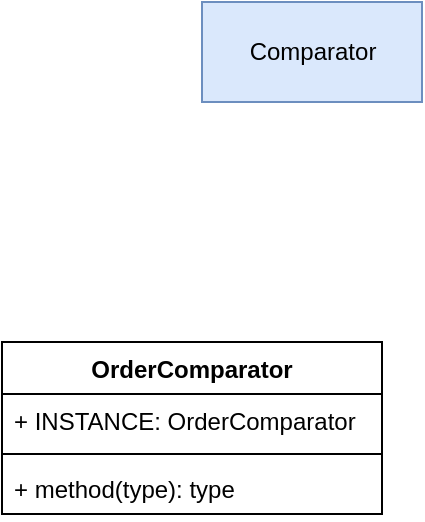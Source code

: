 <mxfile version="11.0.8" type="github"><diagram id="lD9gDl08un2Dwqc65QAU" name="第 1 页"><mxGraphModel dx="868" dy="452" grid="1" gridSize="10" guides="1" tooltips="1" connect="1" arrows="1" fold="1" page="1" pageScale="1" pageWidth="827" pageHeight="1169" math="0" shadow="0"><root><mxCell id="0"/><mxCell id="1" parent="0"/><mxCell id="EuqFj8Q9E3NR37t4KOPE-1" value="Comparator" style="html=1;fillColor=#dae8fc;strokeColor=#6c8ebf;" parent="1" vertex="1"><mxGeometry x="240" y="280" width="110" height="50" as="geometry"/></mxCell><mxCell id="VoUFPrHFynEAKyCyIDIe-1" value="OrderComparator" style="swimlane;fontStyle=1;align=center;verticalAlign=top;childLayout=stackLayout;horizontal=1;startSize=26;horizontalStack=0;resizeParent=1;resizeParentMax=0;resizeLast=0;collapsible=1;marginBottom=0;" vertex="1" parent="1"><mxGeometry x="140" y="450" width="190" height="86" as="geometry"/></mxCell><mxCell id="VoUFPrHFynEAKyCyIDIe-2" value="+ INSTANCE: OrderComparator" style="text;strokeColor=none;fillColor=none;align=left;verticalAlign=top;spacingLeft=4;spacingRight=4;overflow=hidden;rotatable=0;points=[[0,0.5],[1,0.5]];portConstraint=eastwest;" vertex="1" parent="VoUFPrHFynEAKyCyIDIe-1"><mxGeometry y="26" width="190" height="26" as="geometry"/></mxCell><mxCell id="VoUFPrHFynEAKyCyIDIe-3" value="" style="line;strokeWidth=1;fillColor=none;align=left;verticalAlign=middle;spacingTop=-1;spacingLeft=3;spacingRight=3;rotatable=0;labelPosition=right;points=[];portConstraint=eastwest;" vertex="1" parent="VoUFPrHFynEAKyCyIDIe-1"><mxGeometry y="52" width="190" height="8" as="geometry"/></mxCell><mxCell id="VoUFPrHFynEAKyCyIDIe-4" value="+ method(type): type" style="text;strokeColor=none;fillColor=none;align=left;verticalAlign=top;spacingLeft=4;spacingRight=4;overflow=hidden;rotatable=0;points=[[0,0.5],[1,0.5]];portConstraint=eastwest;" vertex="1" parent="VoUFPrHFynEAKyCyIDIe-1"><mxGeometry y="60" width="190" height="26" as="geometry"/></mxCell></root></mxGraphModel></diagram></mxfile>